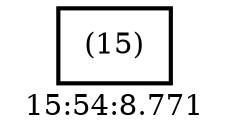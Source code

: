 digraph  g{ graph[label = "15:54:8.771"]
node [shape=rectangle, color=black, fontcolor=black, style=bold] edge [color=black] 0 [label="(15)"] ; 
}

